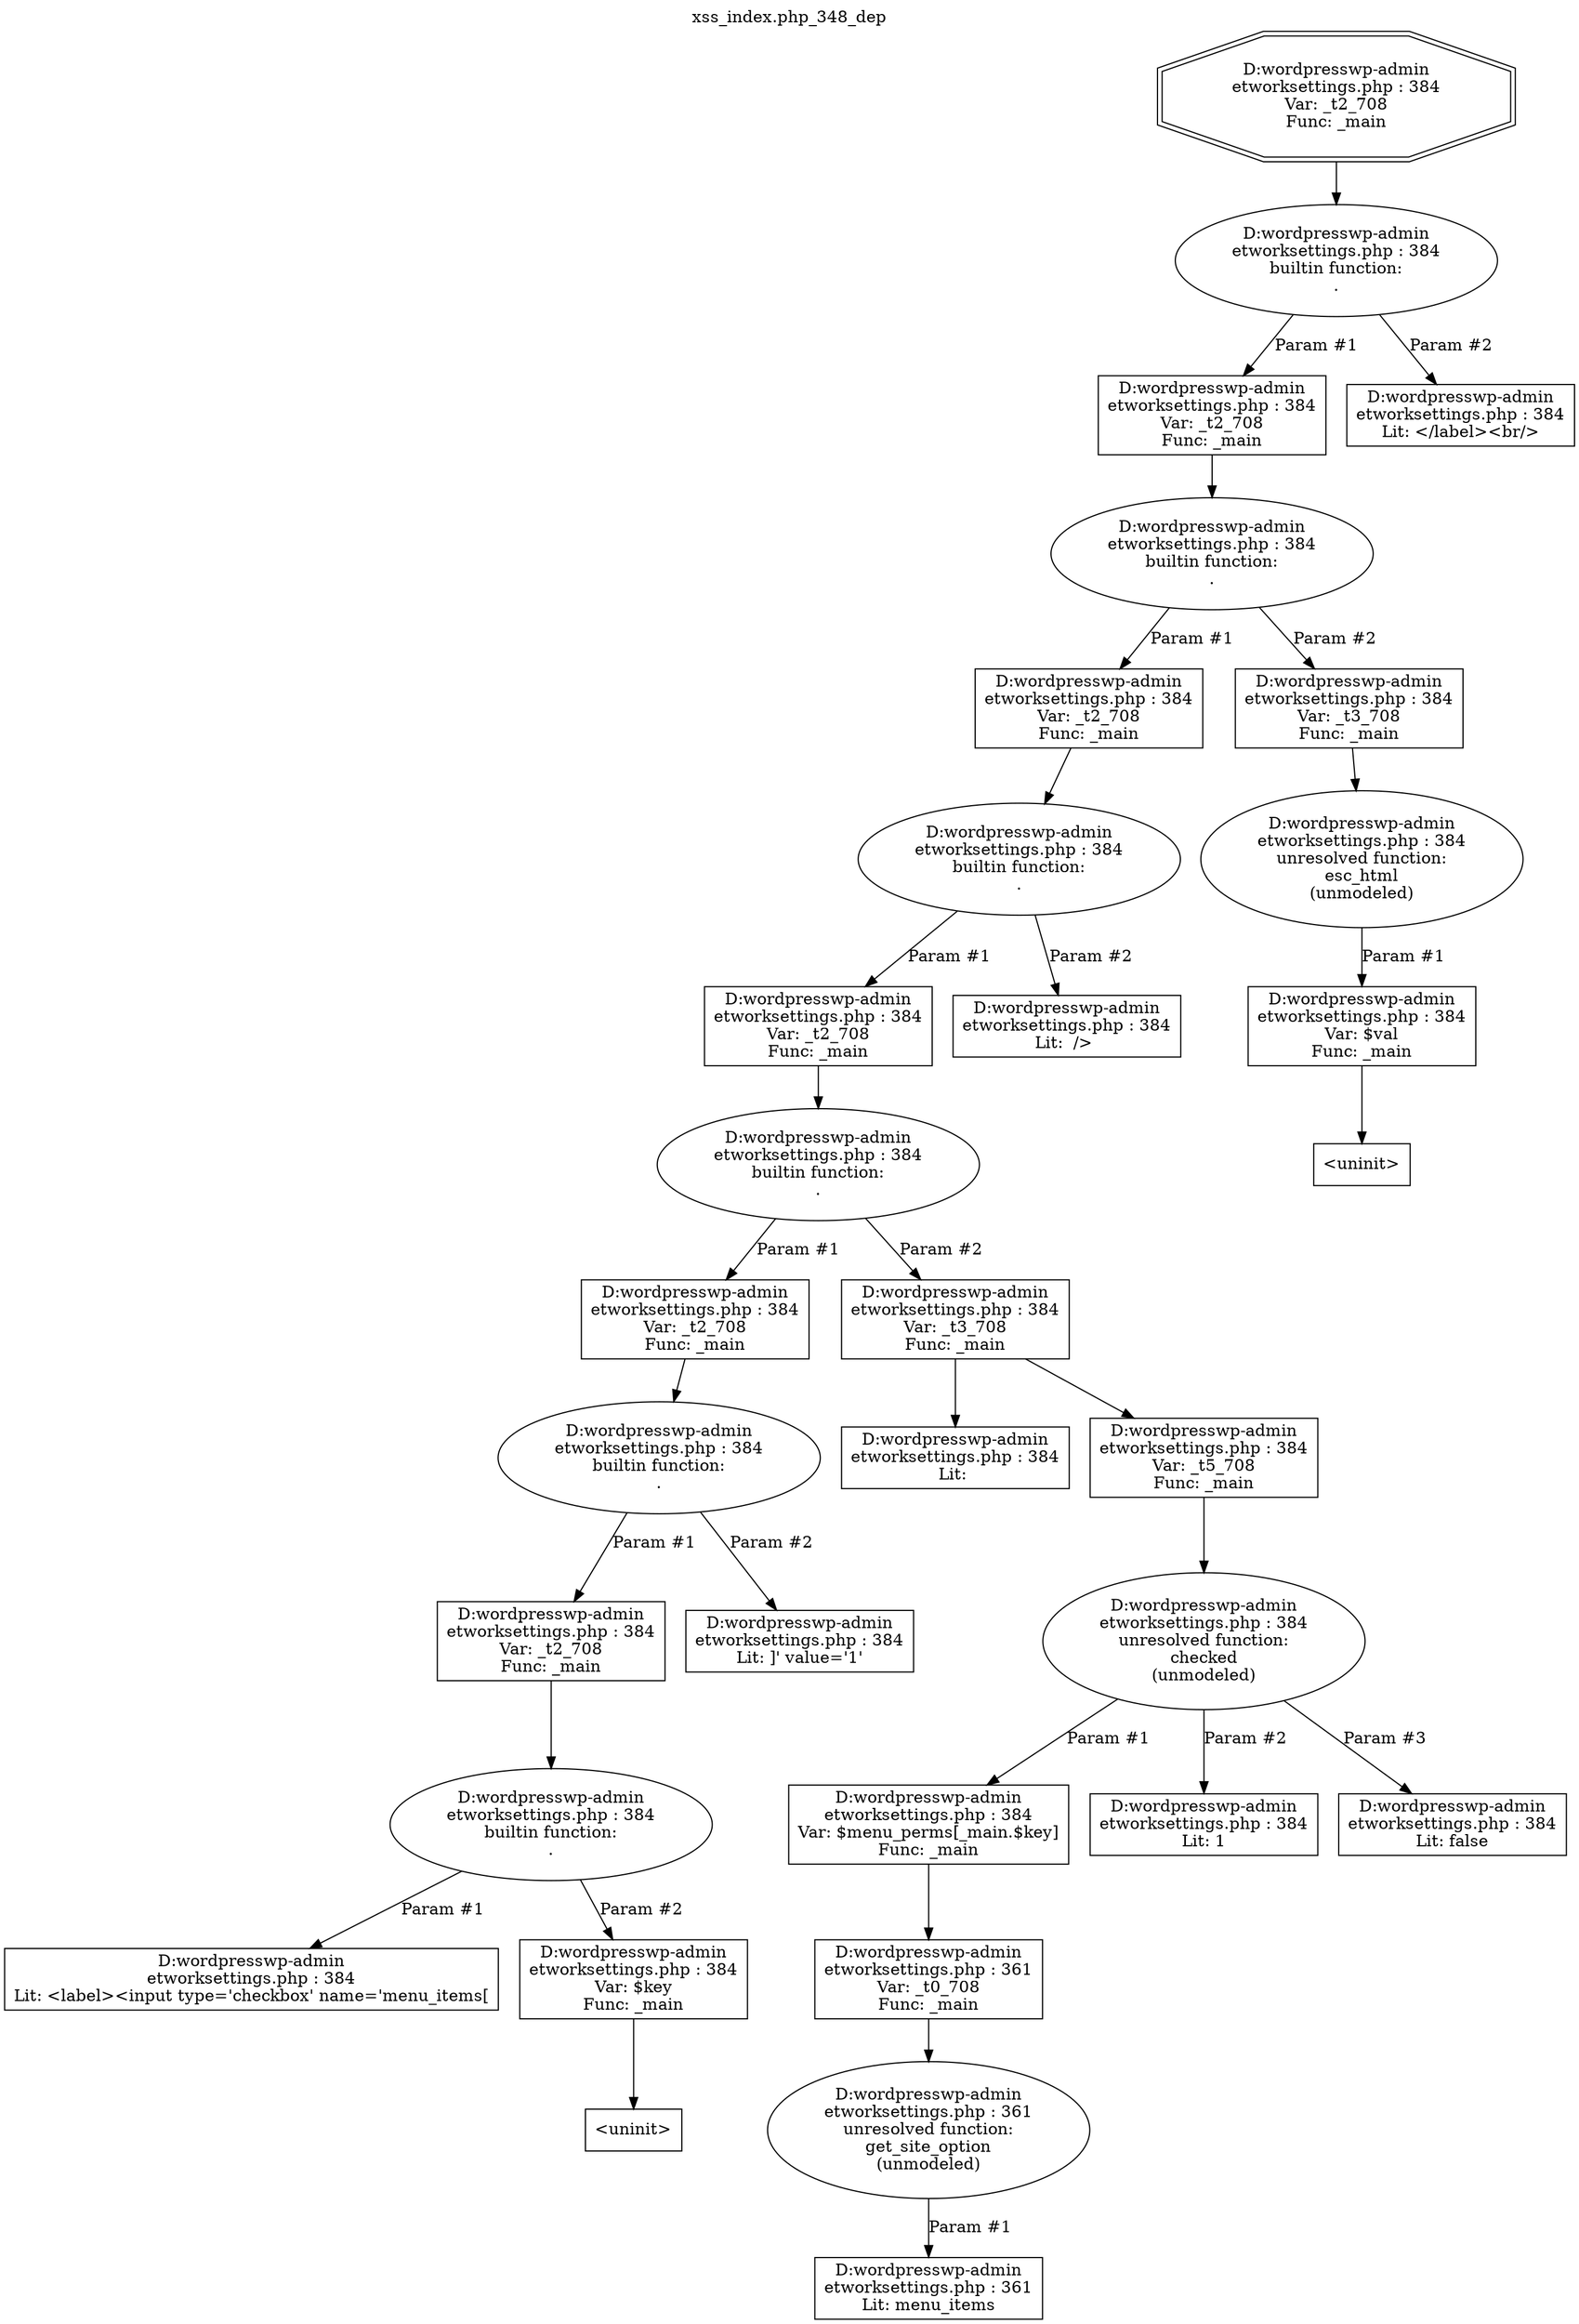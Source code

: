 digraph cfg {
  label="xss_index.php_348_dep";
  labelloc=t;
  n1 [shape=doubleoctagon, label="D:\wordpress\wp-admin\network\settings.php : 384\nVar: _t2_708\nFunc: _main\n"];
  n2 [shape=ellipse, label="D:\wordpress\wp-admin\network\settings.php : 384\nbuiltin function:\n.\n"];
  n3 [shape=box, label="D:\wordpress\wp-admin\network\settings.php : 384\nVar: _t2_708\nFunc: _main\n"];
  n4 [shape=ellipse, label="D:\wordpress\wp-admin\network\settings.php : 384\nbuiltin function:\n.\n"];
  n5 [shape=box, label="D:\wordpress\wp-admin\network\settings.php : 384\nVar: _t2_708\nFunc: _main\n"];
  n6 [shape=ellipse, label="D:\wordpress\wp-admin\network\settings.php : 384\nbuiltin function:\n.\n"];
  n7 [shape=box, label="D:\wordpress\wp-admin\network\settings.php : 384\nVar: _t2_708\nFunc: _main\n"];
  n8 [shape=ellipse, label="D:\wordpress\wp-admin\network\settings.php : 384\nbuiltin function:\n.\n"];
  n9 [shape=box, label="D:\wordpress\wp-admin\network\settings.php : 384\nVar: _t2_708\nFunc: _main\n"];
  n10 [shape=ellipse, label="D:\wordpress\wp-admin\network\settings.php : 384\nbuiltin function:\n.\n"];
  n11 [shape=box, label="D:\wordpress\wp-admin\network\settings.php : 384\nVar: _t2_708\nFunc: _main\n"];
  n12 [shape=ellipse, label="D:\wordpress\wp-admin\network\settings.php : 384\nbuiltin function:\n.\n"];
  n13 [shape=box, label="D:\wordpress\wp-admin\network\settings.php : 384\nLit: <label><input type='checkbox' name='menu_items[\n"];
  n14 [shape=box, label="D:\wordpress\wp-admin\network\settings.php : 384\nVar: $key\nFunc: _main\n"];
  n15 [shape=box, label="<uninit>"];
  n16 [shape=box, label="D:\wordpress\wp-admin\network\settings.php : 384\nLit: ]' value='1'\n"];
  n17 [shape=box, label="D:\wordpress\wp-admin\network\settings.php : 384\nVar: _t3_708\nFunc: _main\n"];
  n18 [shape=box, label="D:\wordpress\wp-admin\network\settings.php : 384\nLit: \n"];
  n19 [shape=box, label="D:\wordpress\wp-admin\network\settings.php : 384\nVar: _t5_708\nFunc: _main\n"];
  n20 [shape=ellipse, label="D:\wordpress\wp-admin\network\settings.php : 384\nunresolved function:\nchecked\n(unmodeled)\n"];
  n21 [shape=box, label="D:\wordpress\wp-admin\network\settings.php : 384\nVar: $menu_perms[_main.$key]\nFunc: _main\n"];
  n22 [shape=box, label="D:\wordpress\wp-admin\network\settings.php : 361\nVar: _t0_708\nFunc: _main\n"];
  n23 [shape=ellipse, label="D:\wordpress\wp-admin\network\settings.php : 361\nunresolved function:\nget_site_option\n(unmodeled)\n"];
  n24 [shape=box, label="D:\wordpress\wp-admin\network\settings.php : 361\nLit: menu_items\n"];
  n25 [shape=box, label="D:\wordpress\wp-admin\network\settings.php : 384\nLit: 1\n"];
  n26 [shape=box, label="D:\wordpress\wp-admin\network\settings.php : 384\nLit: false\n"];
  n27 [shape=box, label="D:\wordpress\wp-admin\network\settings.php : 384\nLit:  /> \n"];
  n28 [shape=box, label="D:\wordpress\wp-admin\network\settings.php : 384\nVar: _t3_708\nFunc: _main\n"];
  n29 [shape=ellipse, label="D:\wordpress\wp-admin\network\settings.php : 384\nunresolved function:\nesc_html\n(unmodeled)\n"];
  n30 [shape=box, label="D:\wordpress\wp-admin\network\settings.php : 384\nVar: $val\nFunc: _main\n"];
  n31 [shape=box, label="<uninit>"];
  n32 [shape=box, label="D:\wordpress\wp-admin\network\settings.php : 384\nLit: </label><br/>\n"];
  n1 -> n2;
  n3 -> n4;
  n5 -> n6;
  n7 -> n8;
  n9 -> n10;
  n11 -> n12;
  n12 -> n13[label="Param #1"];
  n12 -> n14[label="Param #2"];
  n14 -> n15;
  n10 -> n11[label="Param #1"];
  n10 -> n16[label="Param #2"];
  n8 -> n9[label="Param #1"];
  n8 -> n17[label="Param #2"];
  n17 -> n18;
  n17 -> n19;
  n19 -> n20;
  n22 -> n23;
  n23 -> n24[label="Param #1"];
  n21 -> n22;
  n20 -> n21[label="Param #1"];
  n20 -> n25[label="Param #2"];
  n20 -> n26[label="Param #3"];
  n6 -> n7[label="Param #1"];
  n6 -> n27[label="Param #2"];
  n4 -> n5[label="Param #1"];
  n4 -> n28[label="Param #2"];
  n28 -> n29;
  n30 -> n31;
  n29 -> n30[label="Param #1"];
  n2 -> n3[label="Param #1"];
  n2 -> n32[label="Param #2"];
}

